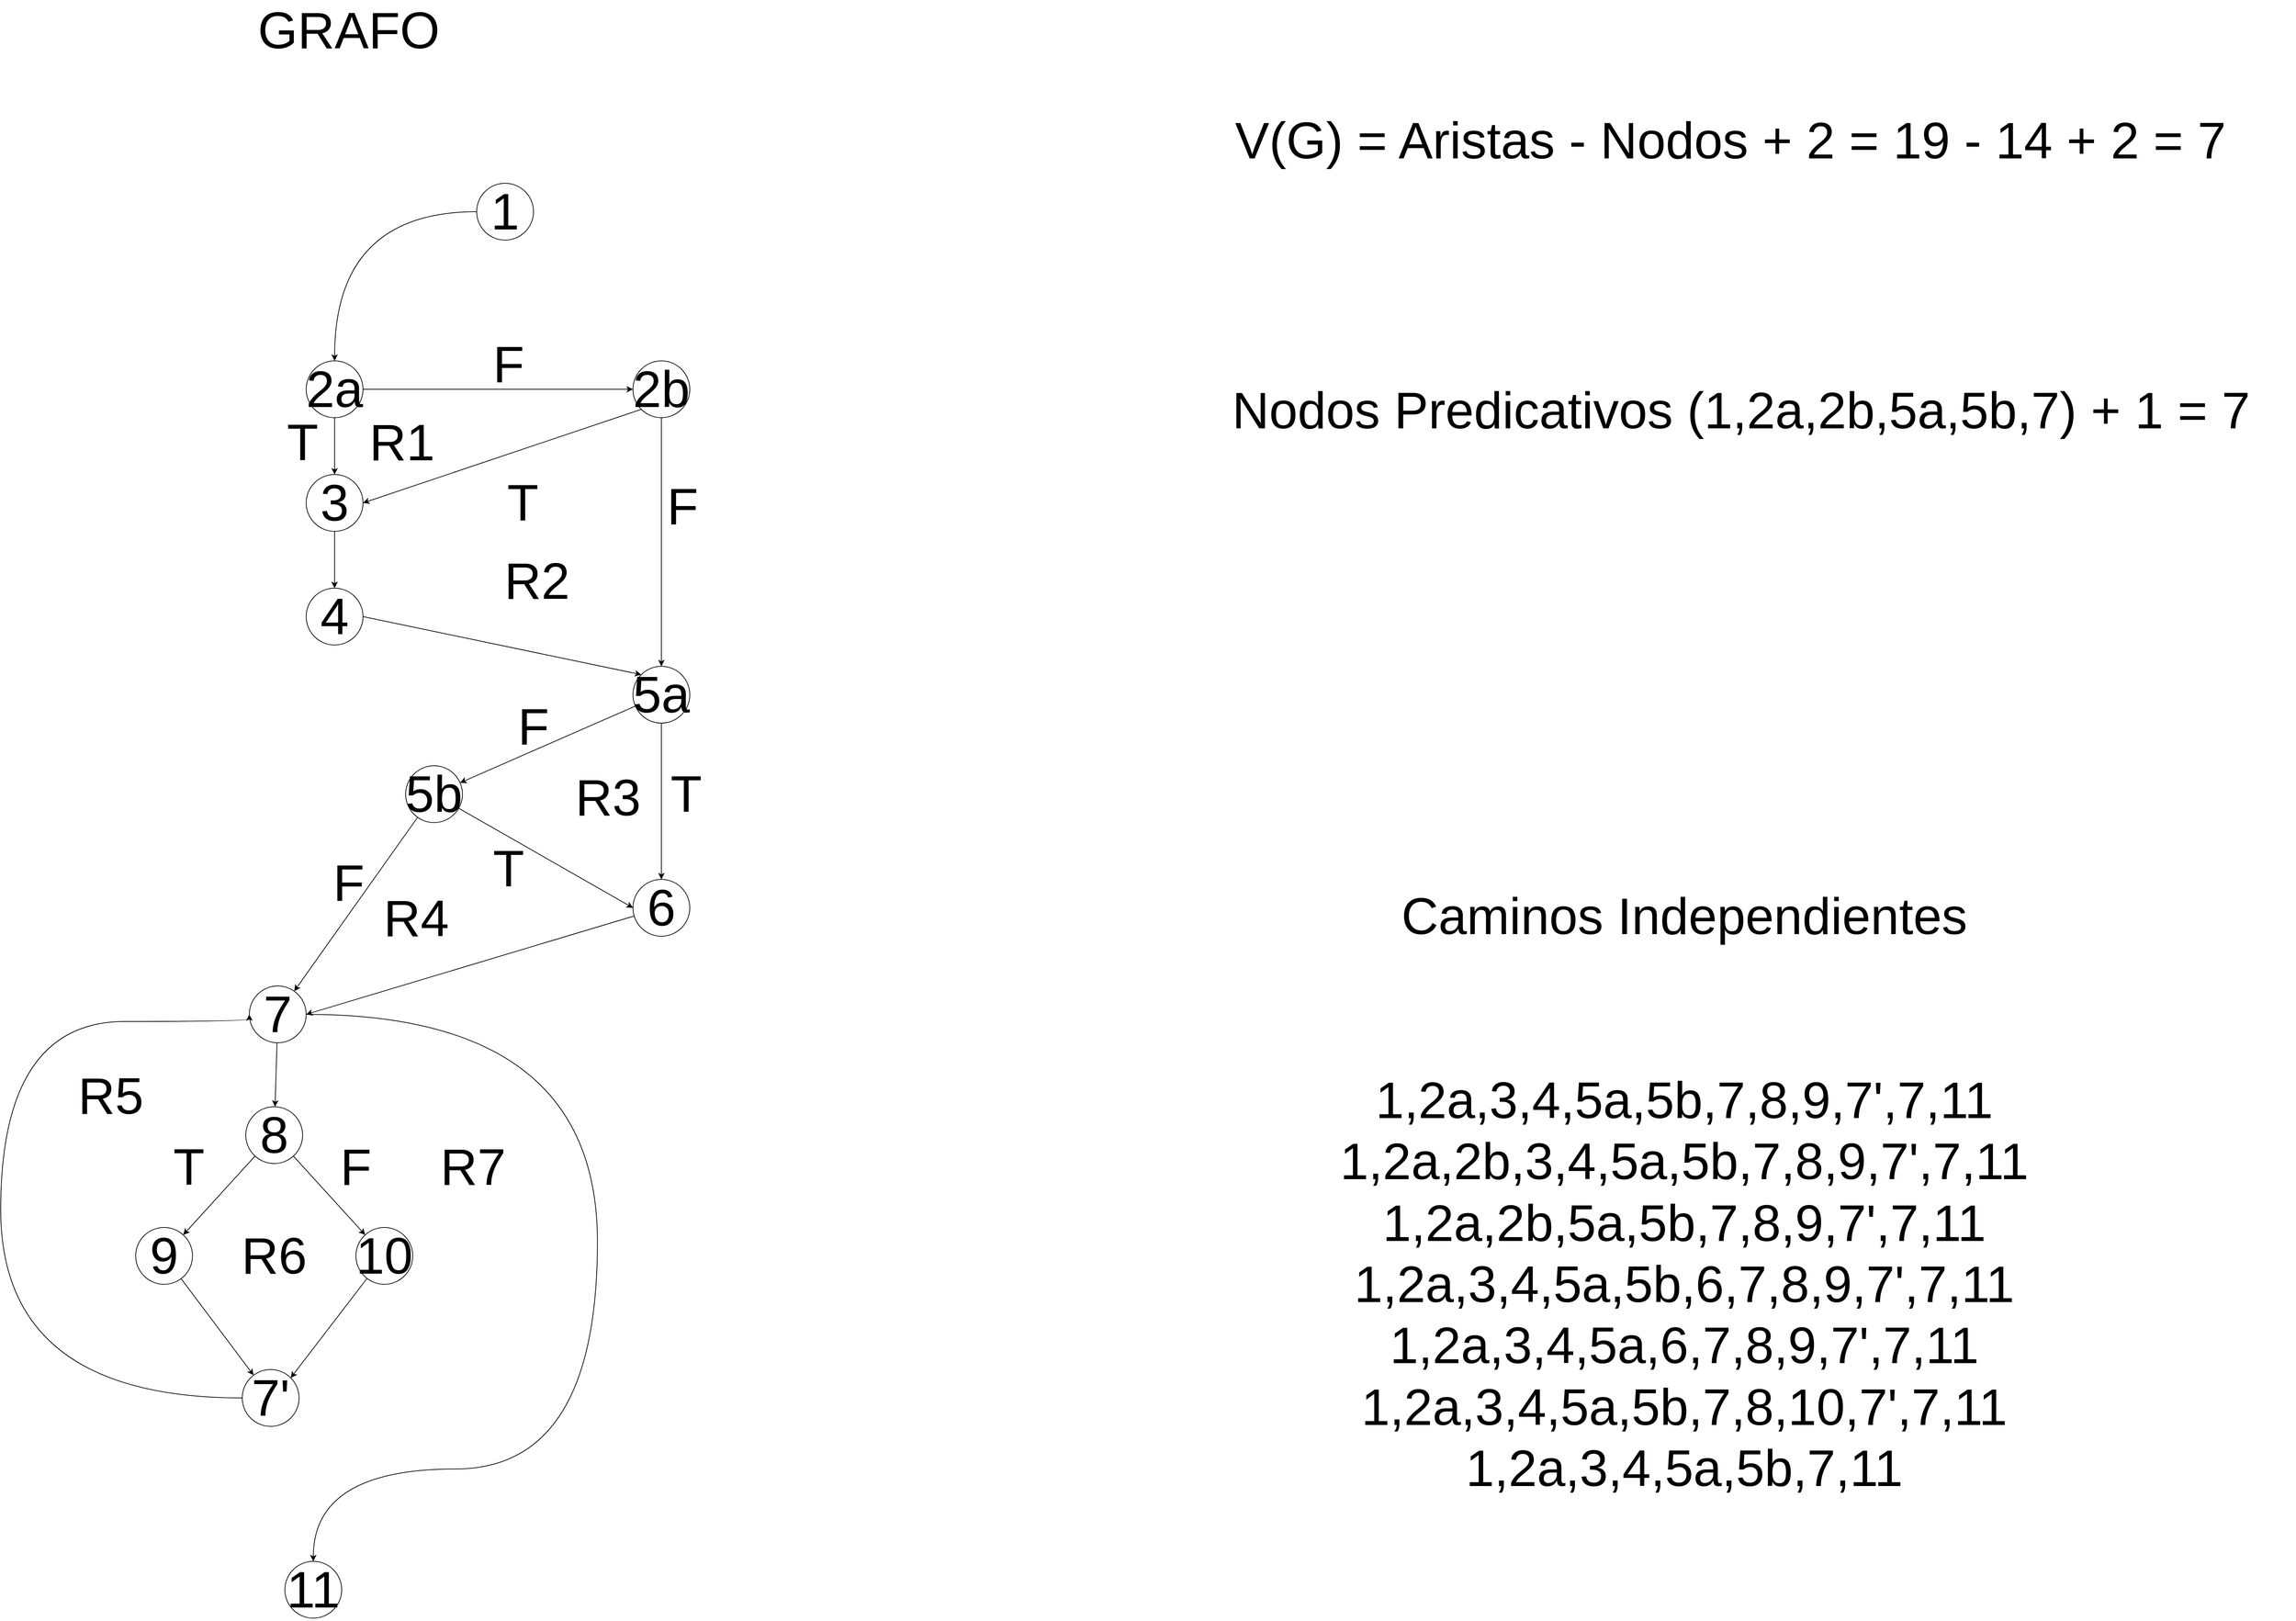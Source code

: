 <mxfile version="17.2.0" type="device"><diagram id="hIDuXuntwwH_c69ZhV6c" name="Página-1"><mxGraphModel dx="3280" dy="3710" grid="1" gridSize="10" guides="1" tooltips="1" connect="1" arrows="1" fold="1" page="1" pageScale="1" pageWidth="1920" pageHeight="1200" math="0" shadow="0"><root><mxCell id="0"/><mxCell id="1" parent="0"/><mxCell id="bBHwOLkB68vZaT79slEP-9" value="" style="rounded=0;orthogonalLoop=1;jettySize=auto;html=1;fontSize=72;edgeStyle=orthogonalEdgeStyle;curved=1;" parent="1" source="bBHwOLkB68vZaT79slEP-5" target="bBHwOLkB68vZaT79slEP-8" edge="1"><mxGeometry relative="1" as="geometry"/></mxCell><mxCell id="bBHwOLkB68vZaT79slEP-5" value="1" style="ellipse;whiteSpace=wrap;html=1;aspect=fixed;fontSize=72;strokeColor=#000000;" parent="1" vertex="1"><mxGeometry x="1070" y="-2050" width="80" height="80" as="geometry"/></mxCell><mxCell id="bBHwOLkB68vZaT79slEP-6" value="GRAFO" style="text;html=1;strokeColor=none;fillColor=none;align=center;verticalAlign=middle;whiteSpace=wrap;rounded=0;fontSize=72;" parent="1" vertex="1"><mxGeometry x="860" y="-2280" width="60" height="30" as="geometry"/></mxCell><mxCell id="bBHwOLkB68vZaT79slEP-14" value="" style="edgeStyle=orthogonalEdgeStyle;curved=1;rounded=0;orthogonalLoop=1;jettySize=auto;html=1;fontSize=72;" parent="1" source="bBHwOLkB68vZaT79slEP-8" target="bBHwOLkB68vZaT79slEP-13" edge="1"><mxGeometry relative="1" as="geometry"/></mxCell><mxCell id="bBHwOLkB68vZaT79slEP-17" style="edgeStyle=orthogonalEdgeStyle;curved=1;rounded=0;orthogonalLoop=1;jettySize=auto;html=1;exitX=1;exitY=0.5;exitDx=0;exitDy=0;entryX=0;entryY=0.5;entryDx=0;entryDy=0;fontSize=72;" parent="1" source="bBHwOLkB68vZaT79slEP-8" target="bBHwOLkB68vZaT79slEP-10" edge="1"><mxGeometry relative="1" as="geometry"/></mxCell><mxCell id="bBHwOLkB68vZaT79slEP-8" value="2a" style="ellipse;whiteSpace=wrap;html=1;aspect=fixed;fontSize=72;strokeColor=#000000;" parent="1" vertex="1"><mxGeometry x="830.0" y="-1800" width="80" height="80" as="geometry"/></mxCell><mxCell id="bBHwOLkB68vZaT79slEP-21" style="rounded=0;orthogonalLoop=1;jettySize=auto;html=1;exitX=0;exitY=1;exitDx=0;exitDy=0;entryX=1;entryY=0.5;entryDx=0;entryDy=0;fontSize=72;" parent="1" source="bBHwOLkB68vZaT79slEP-10" target="bBHwOLkB68vZaT79slEP-13" edge="1"><mxGeometry relative="1" as="geometry"><Array as="points"/></mxGeometry></mxCell><mxCell id="bBHwOLkB68vZaT79slEP-24" value="" style="edgeStyle=none;rounded=0;orthogonalLoop=1;jettySize=auto;html=1;fontSize=72;" parent="1" source="bBHwOLkB68vZaT79slEP-10" target="bBHwOLkB68vZaT79slEP-23" edge="1"><mxGeometry relative="1" as="geometry"/></mxCell><mxCell id="bBHwOLkB68vZaT79slEP-10" value="2b" style="ellipse;whiteSpace=wrap;html=1;aspect=fixed;fontSize=72;strokeColor=#000000;" parent="1" vertex="1"><mxGeometry x="1290" y="-1800" width="80" height="80" as="geometry"/></mxCell><mxCell id="bBHwOLkB68vZaT79slEP-16" value="" style="edgeStyle=orthogonalEdgeStyle;curved=1;rounded=0;orthogonalLoop=1;jettySize=auto;html=1;fontSize=72;" parent="1" source="bBHwOLkB68vZaT79slEP-13" target="bBHwOLkB68vZaT79slEP-15" edge="1"><mxGeometry relative="1" as="geometry"/></mxCell><mxCell id="bBHwOLkB68vZaT79slEP-13" value="3" style="ellipse;whiteSpace=wrap;html=1;aspect=fixed;fontSize=72;strokeColor=#000000;" parent="1" vertex="1"><mxGeometry x="830.0" y="-1640" width="80" height="80" as="geometry"/></mxCell><mxCell id="bBHwOLkB68vZaT79slEP-38" style="edgeStyle=none;rounded=0;orthogonalLoop=1;jettySize=auto;html=1;exitX=1;exitY=0.5;exitDx=0;exitDy=0;entryX=0;entryY=0;entryDx=0;entryDy=0;fontSize=72;" parent="1" source="bBHwOLkB68vZaT79slEP-15" target="bBHwOLkB68vZaT79slEP-23" edge="1"><mxGeometry relative="1" as="geometry"/></mxCell><mxCell id="bBHwOLkB68vZaT79slEP-15" value="4" style="ellipse;whiteSpace=wrap;html=1;aspect=fixed;fontSize=72;strokeColor=#000000;" parent="1" vertex="1"><mxGeometry x="830.0" y="-1480" width="80" height="80" as="geometry"/></mxCell><mxCell id="bBHwOLkB68vZaT79slEP-18" value="T" style="text;html=1;strokeColor=none;fillColor=none;align=center;verticalAlign=middle;whiteSpace=wrap;rounded=0;fontSize=72;" parent="1" vertex="1"><mxGeometry x="790.0" y="-1740" width="70" height="110" as="geometry"/></mxCell><mxCell id="bBHwOLkB68vZaT79slEP-19" value="F" style="text;html=1;strokeColor=none;fillColor=none;align=center;verticalAlign=middle;whiteSpace=wrap;rounded=0;fontSize=72;" parent="1" vertex="1"><mxGeometry x="1320" y="-1640" width="80" height="90" as="geometry"/></mxCell><mxCell id="bBHwOLkB68vZaT79slEP-20" value="F" style="text;html=1;strokeColor=none;fillColor=none;align=center;verticalAlign=middle;whiteSpace=wrap;rounded=0;fontSize=72;" parent="1" vertex="1"><mxGeometry x="1075" y="-1840" width="80" height="90" as="geometry"/></mxCell><mxCell id="bBHwOLkB68vZaT79slEP-22" value="T" style="text;html=1;strokeColor=none;fillColor=none;align=center;verticalAlign=middle;whiteSpace=wrap;rounded=0;fontSize=72;" parent="1" vertex="1"><mxGeometry x="1100" y="-1655" width="70" height="110" as="geometry"/></mxCell><mxCell id="bBHwOLkB68vZaT79slEP-27" value="" style="edgeStyle=none;rounded=0;orthogonalLoop=1;jettySize=auto;html=1;fontSize=72;" parent="1" source="bBHwOLkB68vZaT79slEP-23" target="bBHwOLkB68vZaT79slEP-26" edge="1"><mxGeometry relative="1" as="geometry"/></mxCell><mxCell id="bBHwOLkB68vZaT79slEP-31" value="" style="edgeStyle=none;rounded=0;orthogonalLoop=1;jettySize=auto;html=1;fontSize=72;" parent="1" source="bBHwOLkB68vZaT79slEP-23" target="bBHwOLkB68vZaT79slEP-30" edge="1"><mxGeometry relative="1" as="geometry"/></mxCell><mxCell id="bBHwOLkB68vZaT79slEP-23" value="5a" style="ellipse;whiteSpace=wrap;html=1;aspect=fixed;fontSize=72;strokeColor=#000000;" parent="1" vertex="1"><mxGeometry x="1290" y="-1370" width="80" height="80" as="geometry"/></mxCell><mxCell id="bBHwOLkB68vZaT79slEP-61" style="rounded=0;orthogonalLoop=1;jettySize=auto;html=1;entryX=1;entryY=0.5;entryDx=0;entryDy=0;fontSize=72;" parent="1" source="bBHwOLkB68vZaT79slEP-26" target="bBHwOLkB68vZaT79slEP-36" edge="1"><mxGeometry relative="1" as="geometry"/></mxCell><mxCell id="bBHwOLkB68vZaT79slEP-26" value="6" style="ellipse;whiteSpace=wrap;html=1;aspect=fixed;fontSize=72;strokeColor=#000000;" parent="1" vertex="1"><mxGeometry x="1290" y="-1070" width="80" height="80" as="geometry"/></mxCell><mxCell id="bBHwOLkB68vZaT79slEP-34" style="edgeStyle=none;rounded=0;orthogonalLoop=1;jettySize=auto;html=1;entryX=0;entryY=0.5;entryDx=0;entryDy=0;fontSize=72;" parent="1" source="bBHwOLkB68vZaT79slEP-30" target="bBHwOLkB68vZaT79slEP-26" edge="1"><mxGeometry relative="1" as="geometry"/></mxCell><mxCell id="bBHwOLkB68vZaT79slEP-37" value="" style="edgeStyle=none;rounded=0;orthogonalLoop=1;jettySize=auto;html=1;fontSize=72;" parent="1" source="bBHwOLkB68vZaT79slEP-30" target="bBHwOLkB68vZaT79slEP-36" edge="1"><mxGeometry relative="1" as="geometry"/></mxCell><mxCell id="bBHwOLkB68vZaT79slEP-30" value="5b" style="ellipse;whiteSpace=wrap;html=1;aspect=fixed;fontSize=72;strokeColor=#000000;" parent="1" vertex="1"><mxGeometry x="970.0" y="-1230" width="80" height="80" as="geometry"/></mxCell><mxCell id="bBHwOLkB68vZaT79slEP-32" value="F" style="text;html=1;strokeColor=none;fillColor=none;align=center;verticalAlign=middle;whiteSpace=wrap;rounded=0;fontSize=72;" parent="1" vertex="1"><mxGeometry x="1110" y="-1330" width="80" height="90" as="geometry"/></mxCell><mxCell id="bBHwOLkB68vZaT79slEP-33" value="T" style="text;html=1;strokeColor=none;fillColor=none;align=center;verticalAlign=middle;whiteSpace=wrap;rounded=0;fontSize=72;" parent="1" vertex="1"><mxGeometry x="1330" y="-1245" width="70" height="110" as="geometry"/></mxCell><mxCell id="bBHwOLkB68vZaT79slEP-35" value="T" style="text;html=1;strokeColor=none;fillColor=none;align=center;verticalAlign=middle;whiteSpace=wrap;rounded=0;fontSize=72;" parent="1" vertex="1"><mxGeometry x="1080" y="-1140" width="70" height="110" as="geometry"/></mxCell><mxCell id="bBHwOLkB68vZaT79slEP-41" value="" style="edgeStyle=none;rounded=0;orthogonalLoop=1;jettySize=auto;html=1;fontSize=72;" parent="1" source="bBHwOLkB68vZaT79slEP-36" target="bBHwOLkB68vZaT79slEP-40" edge="1"><mxGeometry relative="1" as="geometry"/></mxCell><mxCell id="bBHwOLkB68vZaT79slEP-55" value="" style="edgeStyle=orthogonalEdgeStyle;curved=1;rounded=0;orthogonalLoop=1;jettySize=auto;html=1;fontSize=72;" parent="1" source="bBHwOLkB68vZaT79slEP-36" target="bBHwOLkB68vZaT79slEP-54" edge="1"><mxGeometry relative="1" as="geometry"><Array as="points"><mxPoint x="1240" y="-880"/><mxPoint x="1240" y="-240"/><mxPoint x="840.0" y="-240"/></Array></mxGeometry></mxCell><mxCell id="bBHwOLkB68vZaT79slEP-36" value="7" style="ellipse;whiteSpace=wrap;html=1;aspect=fixed;fontSize=72;strokeColor=#000000;" parent="1" vertex="1"><mxGeometry x="750.0" y="-920" width="80" height="80" as="geometry"/></mxCell><mxCell id="bBHwOLkB68vZaT79slEP-39" value="F" style="text;html=1;strokeColor=none;fillColor=none;align=center;verticalAlign=middle;whiteSpace=wrap;rounded=0;fontSize=72;" parent="1" vertex="1"><mxGeometry x="850.0" y="-1110" width="80" height="90" as="geometry"/></mxCell><mxCell id="bBHwOLkB68vZaT79slEP-43" value="" style="edgeStyle=none;rounded=0;orthogonalLoop=1;jettySize=auto;html=1;fontSize=72;" parent="1" source="bBHwOLkB68vZaT79slEP-40" target="bBHwOLkB68vZaT79slEP-42" edge="1"><mxGeometry relative="1" as="geometry"/></mxCell><mxCell id="bBHwOLkB68vZaT79slEP-45" value="" style="edgeStyle=none;rounded=0;orthogonalLoop=1;jettySize=auto;html=1;fontSize=72;" parent="1" source="bBHwOLkB68vZaT79slEP-40" target="bBHwOLkB68vZaT79slEP-44" edge="1"><mxGeometry relative="1" as="geometry"/></mxCell><mxCell id="bBHwOLkB68vZaT79slEP-40" value="8" style="ellipse;whiteSpace=wrap;html=1;aspect=fixed;fontSize=72;strokeColor=#000000;" parent="1" vertex="1"><mxGeometry x="745.0" y="-750" width="80" height="80" as="geometry"/></mxCell><mxCell id="bBHwOLkB68vZaT79slEP-49" value="" style="edgeStyle=none;rounded=0;orthogonalLoop=1;jettySize=auto;html=1;fontSize=72;" parent="1" source="bBHwOLkB68vZaT79slEP-42" target="bBHwOLkB68vZaT79slEP-48" edge="1"><mxGeometry relative="1" as="geometry"/></mxCell><mxCell id="bBHwOLkB68vZaT79slEP-42" value="9" style="ellipse;whiteSpace=wrap;html=1;aspect=fixed;fontSize=72;strokeColor=#000000;" parent="1" vertex="1"><mxGeometry x="590.0" y="-580" width="80" height="80" as="geometry"/></mxCell><mxCell id="bBHwOLkB68vZaT79slEP-50" style="edgeStyle=none;rounded=0;orthogonalLoop=1;jettySize=auto;html=1;entryX=1;entryY=0;entryDx=0;entryDy=0;fontSize=72;" parent="1" source="bBHwOLkB68vZaT79slEP-44" target="bBHwOLkB68vZaT79slEP-48" edge="1"><mxGeometry relative="1" as="geometry"/></mxCell><mxCell id="bBHwOLkB68vZaT79slEP-44" value="10" style="ellipse;whiteSpace=wrap;html=1;aspect=fixed;fontSize=72;strokeColor=#000000;" parent="1" vertex="1"><mxGeometry x="900.0" y="-580" width="80" height="80" as="geometry"/></mxCell><mxCell id="bBHwOLkB68vZaT79slEP-52" style="edgeStyle=orthogonalEdgeStyle;rounded=0;orthogonalLoop=1;jettySize=auto;html=1;fontSize=72;curved=1;entryX=0;entryY=0.5;entryDx=0;entryDy=0;" parent="1" source="bBHwOLkB68vZaT79slEP-48" target="bBHwOLkB68vZaT79slEP-36" edge="1"><mxGeometry relative="1" as="geometry"><mxPoint x="400" y="-910" as="targetPoint"/><Array as="points"><mxPoint x="400" y="-340"/><mxPoint x="400" y="-870"/><mxPoint x="750.0" y="-870"/></Array></mxGeometry></mxCell><mxCell id="bBHwOLkB68vZaT79slEP-48" value="7'" style="ellipse;whiteSpace=wrap;html=1;aspect=fixed;fontSize=72;strokeColor=#000000;" parent="1" vertex="1"><mxGeometry x="740.0" y="-380" width="80" height="80" as="geometry"/></mxCell><mxCell id="bBHwOLkB68vZaT79slEP-54" value="11" style="ellipse;whiteSpace=wrap;html=1;aspect=fixed;fontSize=72;strokeColor=#000000;" parent="1" vertex="1"><mxGeometry x="800.0" y="-110" width="80" height="80" as="geometry"/></mxCell><mxCell id="IIy2tZgvvuGy06v-DJ0M-2" value="T" style="text;html=1;strokeColor=none;fillColor=none;align=center;verticalAlign=middle;whiteSpace=wrap;rounded=0;fontSize=72;" parent="1" vertex="1"><mxGeometry x="630.0" y="-720" width="70" height="110" as="geometry"/></mxCell><mxCell id="IIy2tZgvvuGy06v-DJ0M-3" value="F" style="text;html=1;strokeColor=none;fillColor=none;align=center;verticalAlign=middle;whiteSpace=wrap;rounded=0;fontSize=72;" parent="1" vertex="1"><mxGeometry x="860.0" y="-710" width="80" height="90" as="geometry"/></mxCell><mxCell id="IIy2tZgvvuGy06v-DJ0M-5" value="R1" style="text;html=1;strokeColor=none;fillColor=none;align=center;verticalAlign=middle;whiteSpace=wrap;rounded=0;fontSize=72;" parent="1" vertex="1"><mxGeometry x="930" y="-1740" width="70" height="110" as="geometry"/></mxCell><mxCell id="IIy2tZgvvuGy06v-DJ0M-6" value="R2" style="text;html=1;strokeColor=none;fillColor=none;align=center;verticalAlign=middle;whiteSpace=wrap;rounded=0;fontSize=72;" parent="1" vertex="1"><mxGeometry x="1120" y="-1545" width="70" height="110" as="geometry"/></mxCell><mxCell id="IIy2tZgvvuGy06v-DJ0M-7" value="R3" style="text;html=1;strokeColor=none;fillColor=none;align=center;verticalAlign=middle;whiteSpace=wrap;rounded=0;fontSize=72;" parent="1" vertex="1"><mxGeometry x="1220" y="-1240" width="70" height="110" as="geometry"/></mxCell><mxCell id="IIy2tZgvvuGy06v-DJ0M-8" value="R4" style="text;html=1;strokeColor=none;fillColor=none;align=center;verticalAlign=middle;whiteSpace=wrap;rounded=0;fontSize=72;" parent="1" vertex="1"><mxGeometry x="950" y="-1070" width="70" height="110" as="geometry"/></mxCell><mxCell id="IIy2tZgvvuGy06v-DJ0M-9" value="R5" style="text;html=1;strokeColor=none;fillColor=none;align=center;verticalAlign=middle;whiteSpace=wrap;rounded=0;fontSize=72;" parent="1" vertex="1"><mxGeometry x="520.0" y="-820" width="70" height="110" as="geometry"/></mxCell><mxCell id="IIy2tZgvvuGy06v-DJ0M-10" value="R6" style="text;html=1;strokeColor=none;fillColor=none;align=center;verticalAlign=middle;whiteSpace=wrap;rounded=0;fontSize=72;" parent="1" vertex="1"><mxGeometry x="750.0" y="-595" width="70" height="110" as="geometry"/></mxCell><mxCell id="IIy2tZgvvuGy06v-DJ0M-14" value="R7" style="text;html=1;strokeColor=none;fillColor=none;align=center;verticalAlign=middle;whiteSpace=wrap;rounded=0;fontSize=72;" parent="1" vertex="1"><mxGeometry x="1030" y="-720" width="70" height="110" as="geometry"/></mxCell><mxCell id="9chKPsBiQcvuNO-TcIJ0-1" value="V(G) = Aristas - Nodos + 2 = 19 - 14 + 2 = 7" style="text;html=1;strokeColor=none;fillColor=none;align=center;verticalAlign=middle;whiteSpace=wrap;rounded=0;fontSize=72;" parent="1" vertex="1"><mxGeometry x="2040" y="-2250" width="1590" height="280" as="geometry"/></mxCell><mxCell id="9chKPsBiQcvuNO-TcIJ0-2" value="Nodos Predicativos (1,2a,2b,5a,5b,7) + 1 = 7" style="text;html=1;strokeColor=none;fillColor=none;align=center;verticalAlign=middle;whiteSpace=wrap;rounded=0;fontSize=72;" parent="1" vertex="1"><mxGeometry x="2120" y="-1870" width="1460" height="280" as="geometry"/></mxCell><mxCell id="9chKPsBiQcvuNO-TcIJ0-3" value="Caminos Independientes&lt;br&gt;&lt;br&gt;&lt;br&gt;1,2a,3,4,5a,5b,7,8,9,7',7,11&lt;br&gt;1,2a,2b,3,4,5a,5b,7,8,9,7',7,11&lt;br&gt;1,2a,2b,5a,5b,7,8,9,7',7,11&lt;br&gt;1,2a,3,4,5a,5b,6,7,8,9,7',7,11&lt;br&gt;1,2a,3,4,5a,6,7,8,9,7',7,11&lt;br&gt;1,2a,3,4,5a,5b,7,8,10,7',7,11&lt;br&gt;1,2a,3,4,5a,5b,7,11" style="text;html=1;strokeColor=none;fillColor=none;align=center;verticalAlign=middle;whiteSpace=wrap;rounded=0;fontSize=72;" parent="1" vertex="1"><mxGeometry x="2080" y="-770" width="1380" height="280" as="geometry"/></mxCell></root></mxGraphModel></diagram></mxfile>
